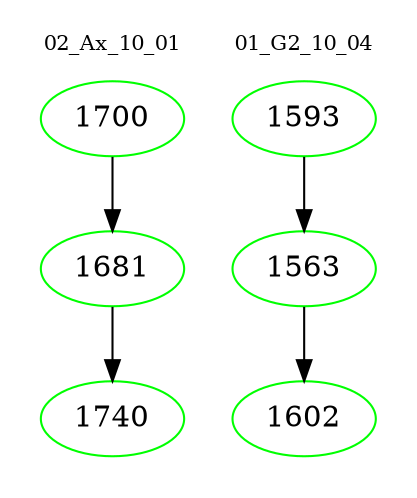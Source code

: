 digraph{
subgraph cluster_0 {
color = white
label = "02_Ax_10_01";
fontsize=10;
T0_1700 [label="1700", color="green"]
T0_1700 -> T0_1681 [color="black"]
T0_1681 [label="1681", color="green"]
T0_1681 -> T0_1740 [color="black"]
T0_1740 [label="1740", color="green"]
}
subgraph cluster_1 {
color = white
label = "01_G2_10_04";
fontsize=10;
T1_1593 [label="1593", color="green"]
T1_1593 -> T1_1563 [color="black"]
T1_1563 [label="1563", color="green"]
T1_1563 -> T1_1602 [color="black"]
T1_1602 [label="1602", color="green"]
}
}
